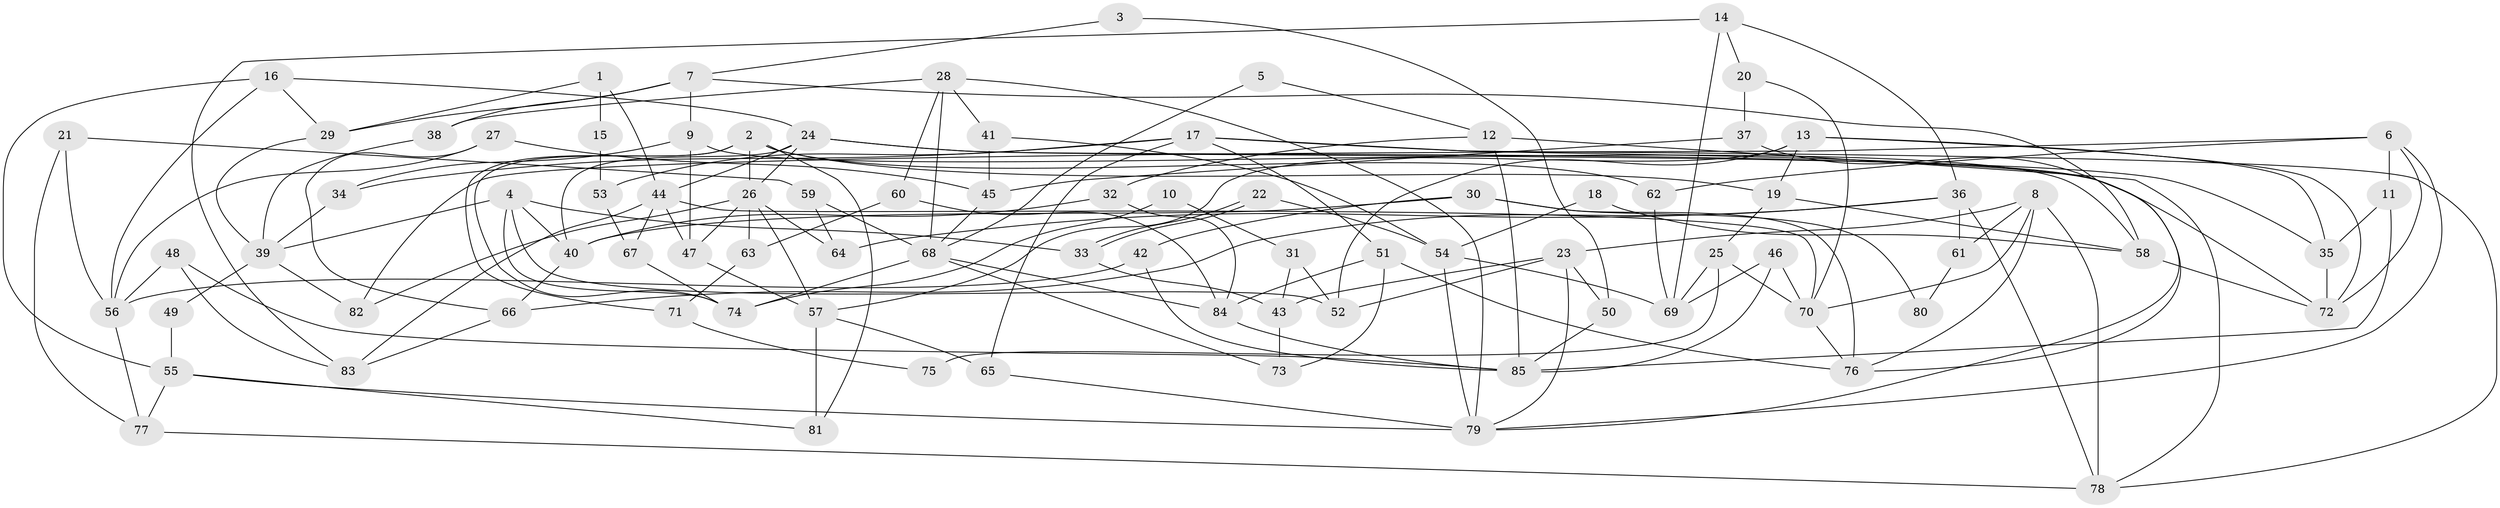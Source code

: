 // Generated by graph-tools (version 1.1) at 2025/36/03/09/25 02:36:23]
// undirected, 85 vertices, 170 edges
graph export_dot {
graph [start="1"]
  node [color=gray90,style=filled];
  1;
  2;
  3;
  4;
  5;
  6;
  7;
  8;
  9;
  10;
  11;
  12;
  13;
  14;
  15;
  16;
  17;
  18;
  19;
  20;
  21;
  22;
  23;
  24;
  25;
  26;
  27;
  28;
  29;
  30;
  31;
  32;
  33;
  34;
  35;
  36;
  37;
  38;
  39;
  40;
  41;
  42;
  43;
  44;
  45;
  46;
  47;
  48;
  49;
  50;
  51;
  52;
  53;
  54;
  55;
  56;
  57;
  58;
  59;
  60;
  61;
  62;
  63;
  64;
  65;
  66;
  67;
  68;
  69;
  70;
  71;
  72;
  73;
  74;
  75;
  76;
  77;
  78;
  79;
  80;
  81;
  82;
  83;
  84;
  85;
  1 -- 44;
  1 -- 29;
  1 -- 15;
  2 -- 26;
  2 -- 81;
  2 -- 19;
  2 -- 62;
  2 -- 71;
  2 -- 74;
  3 -- 7;
  3 -- 50;
  4 -- 40;
  4 -- 39;
  4 -- 33;
  4 -- 52;
  4 -- 74;
  5 -- 68;
  5 -- 12;
  6 -- 72;
  6 -- 79;
  6 -- 11;
  6 -- 62;
  6 -- 82;
  7 -- 38;
  7 -- 9;
  7 -- 29;
  7 -- 58;
  8 -- 23;
  8 -- 78;
  8 -- 61;
  8 -- 70;
  8 -- 76;
  9 -- 34;
  9 -- 58;
  9 -- 47;
  10 -- 31;
  10 -- 74;
  11 -- 85;
  11 -- 35;
  12 -- 32;
  12 -- 85;
  12 -- 78;
  13 -- 72;
  13 -- 35;
  13 -- 19;
  13 -- 52;
  13 -- 57;
  14 -- 20;
  14 -- 69;
  14 -- 36;
  14 -- 83;
  15 -- 53;
  16 -- 55;
  16 -- 24;
  16 -- 29;
  16 -- 56;
  17 -- 78;
  17 -- 65;
  17 -- 34;
  17 -- 51;
  17 -- 53;
  17 -- 79;
  18 -- 54;
  18 -- 58;
  19 -- 25;
  19 -- 58;
  20 -- 37;
  20 -- 70;
  21 -- 56;
  21 -- 59;
  21 -- 77;
  22 -- 33;
  22 -- 33;
  22 -- 54;
  23 -- 52;
  23 -- 43;
  23 -- 50;
  23 -- 79;
  24 -- 44;
  24 -- 72;
  24 -- 26;
  24 -- 35;
  24 -- 40;
  25 -- 70;
  25 -- 69;
  25 -- 75;
  26 -- 57;
  26 -- 47;
  26 -- 63;
  26 -- 64;
  26 -- 82;
  27 -- 45;
  27 -- 56;
  27 -- 66;
  28 -- 68;
  28 -- 79;
  28 -- 38;
  28 -- 41;
  28 -- 60;
  29 -- 39;
  30 -- 76;
  30 -- 40;
  30 -- 42;
  30 -- 80;
  31 -- 43;
  31 -- 52;
  32 -- 40;
  32 -- 84;
  33 -- 43;
  34 -- 39;
  35 -- 72;
  36 -- 66;
  36 -- 61;
  36 -- 64;
  36 -- 78;
  37 -- 45;
  37 -- 76;
  38 -- 39;
  39 -- 82;
  39 -- 49;
  40 -- 66;
  41 -- 54;
  41 -- 45;
  42 -- 56;
  42 -- 85;
  43 -- 73;
  44 -- 47;
  44 -- 83;
  44 -- 67;
  44 -- 70;
  45 -- 68;
  46 -- 69;
  46 -- 70;
  46 -- 85;
  47 -- 57;
  48 -- 56;
  48 -- 85;
  48 -- 83;
  49 -- 55;
  50 -- 85;
  51 -- 76;
  51 -- 73;
  51 -- 84;
  53 -- 67;
  54 -- 79;
  54 -- 69;
  55 -- 77;
  55 -- 79;
  55 -- 81;
  56 -- 77;
  57 -- 65;
  57 -- 81;
  58 -- 72;
  59 -- 68;
  59 -- 64;
  60 -- 84;
  60 -- 63;
  61 -- 80;
  62 -- 69;
  63 -- 71;
  65 -- 79;
  66 -- 83;
  67 -- 74;
  68 -- 84;
  68 -- 74;
  68 -- 73;
  70 -- 76;
  71 -- 75;
  77 -- 78;
  84 -- 85;
}
